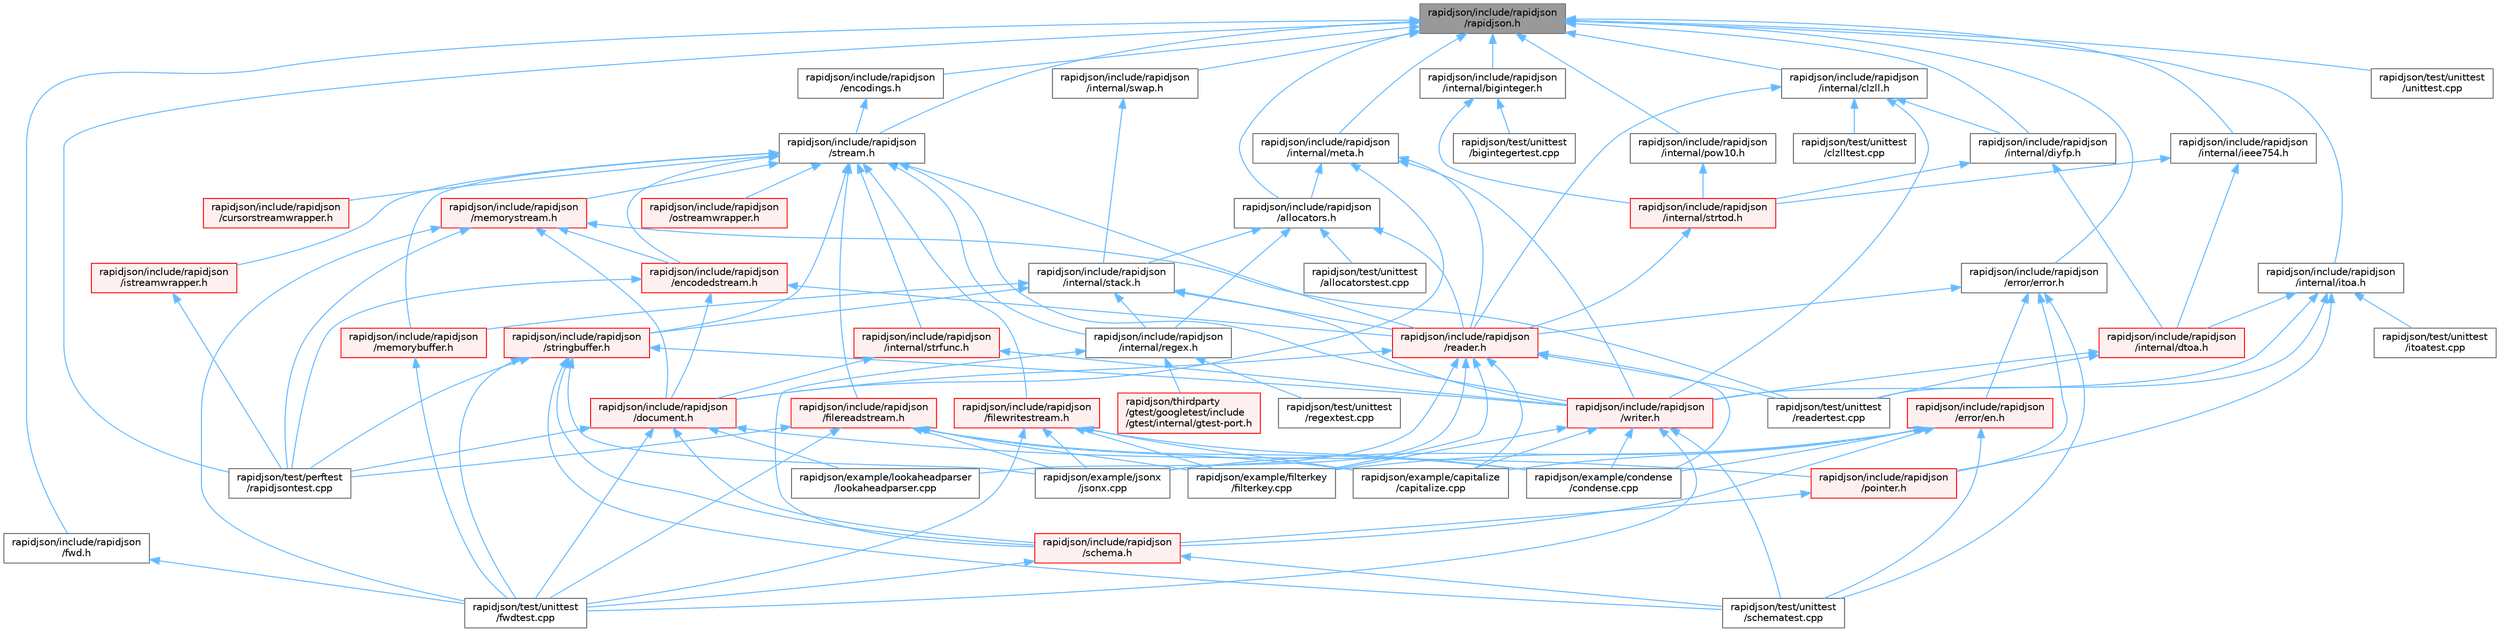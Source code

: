 digraph "rapidjson/include/rapidjson/rapidjson.h"
{
 // LATEX_PDF_SIZE
  bgcolor="transparent";
  edge [fontname=Helvetica,fontsize=10,labelfontname=Helvetica,labelfontsize=10];
  node [fontname=Helvetica,fontsize=10,shape=box,height=0.2,width=0.4];
  Node1 [id="Node000001",label="rapidjson/include/rapidjson\l/rapidjson.h",height=0.2,width=0.4,color="gray40", fillcolor="grey60", style="filled", fontcolor="black",tooltip="common definitions and configuration"];
  Node1 -> Node2 [id="edge1_Node000001_Node000002",dir="back",color="steelblue1",style="solid",tooltip=" "];
  Node2 [id="Node000002",label="rapidjson/include/rapidjson\l/allocators.h",height=0.2,width=0.4,color="grey40", fillcolor="white", style="filled",URL="$allocators_8h.html",tooltip=" "];
  Node2 -> Node3 [id="edge2_Node000002_Node000003",dir="back",color="steelblue1",style="solid",tooltip=" "];
  Node3 [id="Node000003",label="rapidjson/include/rapidjson\l/internal/regex.h",height=0.2,width=0.4,color="grey40", fillcolor="white", style="filled",URL="$regex_8h.html",tooltip=" "];
  Node3 -> Node4 [id="edge3_Node000003_Node000004",dir="back",color="steelblue1",style="solid",tooltip=" "];
  Node4 [id="Node000004",label="rapidjson/include/rapidjson\l/schema.h",height=0.2,width=0.4,color="red", fillcolor="#FFF0F0", style="filled",URL="$schema_8h.html",tooltip=" "];
  Node4 -> Node7 [id="edge4_Node000004_Node000007",dir="back",color="steelblue1",style="solid",tooltip=" "];
  Node7 [id="Node000007",label="rapidjson/test/unittest\l/fwdtest.cpp",height=0.2,width=0.4,color="grey40", fillcolor="white", style="filled",URL="$fwdtest_8cpp.html",tooltip=" "];
  Node4 -> Node8 [id="edge5_Node000004_Node000008",dir="back",color="steelblue1",style="solid",tooltip=" "];
  Node8 [id="Node000008",label="rapidjson/test/unittest\l/schematest.cpp",height=0.2,width=0.4,color="grey40", fillcolor="white", style="filled",URL="$unittest_2schematest_8cpp.html",tooltip=" "];
  Node3 -> Node9 [id="edge6_Node000003_Node000009",dir="back",color="steelblue1",style="solid",tooltip=" "];
  Node9 [id="Node000009",label="rapidjson/test/unittest\l/regextest.cpp",height=0.2,width=0.4,color="grey40", fillcolor="white", style="filled",URL="$regextest_8cpp.html",tooltip=" "];
  Node3 -> Node10 [id="edge7_Node000003_Node000010",dir="back",color="steelblue1",style="solid",tooltip=" "];
  Node10 [id="Node000010",label="rapidjson/thirdparty\l/gtest/googletest/include\l/gtest/internal/gtest-port.h",height=0.2,width=0.4,color="red", fillcolor="#FFF0F0", style="filled",URL="$gtest-port_8h.html",tooltip=" "];
  Node2 -> Node165 [id="edge8_Node000002_Node000165",dir="back",color="steelblue1",style="solid",tooltip=" "];
  Node165 [id="Node000165",label="rapidjson/include/rapidjson\l/internal/stack.h",height=0.2,width=0.4,color="grey40", fillcolor="white", style="filled",URL="$stack_8h.html",tooltip=" "];
  Node165 -> Node3 [id="edge9_Node000165_Node000003",dir="back",color="steelblue1",style="solid",tooltip=" "];
  Node165 -> Node166 [id="edge10_Node000165_Node000166",dir="back",color="steelblue1",style="solid",tooltip=" "];
  Node166 [id="Node000166",label="rapidjson/include/rapidjson\l/memorybuffer.h",height=0.2,width=0.4,color="red", fillcolor="#FFF0F0", style="filled",URL="$memorybuffer_8h.html",tooltip=" "];
  Node166 -> Node7 [id="edge11_Node000166_Node000007",dir="back",color="steelblue1",style="solid",tooltip=" "];
  Node165 -> Node167 [id="edge12_Node000165_Node000167",dir="back",color="steelblue1",style="solid",tooltip=" "];
  Node167 [id="Node000167",label="rapidjson/include/rapidjson\l/reader.h",height=0.2,width=0.4,color="red", fillcolor="#FFF0F0", style="filled",URL="$reader_8h.html",tooltip=" "];
  Node167 -> Node168 [id="edge13_Node000167_Node000168",dir="back",color="steelblue1",style="solid",tooltip=" "];
  Node168 [id="Node000168",label="rapidjson/example/capitalize\l/capitalize.cpp",height=0.2,width=0.4,color="grey40", fillcolor="white", style="filled",URL="$capitalize_8cpp.html",tooltip=" "];
  Node167 -> Node169 [id="edge14_Node000167_Node000169",dir="back",color="steelblue1",style="solid",tooltip=" "];
  Node169 [id="Node000169",label="rapidjson/example/condense\l/condense.cpp",height=0.2,width=0.4,color="grey40", fillcolor="white", style="filled",URL="$condense_8cpp.html",tooltip=" "];
  Node167 -> Node170 [id="edge15_Node000167_Node000170",dir="back",color="steelblue1",style="solid",tooltip=" "];
  Node170 [id="Node000170",label="rapidjson/example/filterkey\l/filterkey.cpp",height=0.2,width=0.4,color="grey40", fillcolor="white", style="filled",URL="$filterkey_8cpp.html",tooltip=" "];
  Node167 -> Node171 [id="edge16_Node000167_Node000171",dir="back",color="steelblue1",style="solid",tooltip=" "];
  Node171 [id="Node000171",label="rapidjson/example/jsonx\l/jsonx.cpp",height=0.2,width=0.4,color="grey40", fillcolor="white", style="filled",URL="$jsonx_8cpp.html",tooltip=" "];
  Node167 -> Node172 [id="edge17_Node000167_Node000172",dir="back",color="steelblue1",style="solid",tooltip=" "];
  Node172 [id="Node000172",label="rapidjson/example/lookaheadparser\l/lookaheadparser.cpp",height=0.2,width=0.4,color="grey40", fillcolor="white", style="filled",URL="$lookaheadparser_8cpp.html",tooltip=" "];
  Node167 -> Node178 [id="edge18_Node000167_Node000178",dir="back",color="steelblue1",style="solid",tooltip=" "];
  Node178 [id="Node000178",label="rapidjson/include/rapidjson\l/document.h",height=0.2,width=0.4,color="red", fillcolor="#FFF0F0", style="filled",URL="$document_8h.html",tooltip=" "];
  Node178 -> Node172 [id="edge19_Node000178_Node000172",dir="back",color="steelblue1",style="solid",tooltip=" "];
  Node178 -> Node185 [id="edge20_Node000178_Node000185",dir="back",color="steelblue1",style="solid",tooltip=" "];
  Node185 [id="Node000185",label="rapidjson/include/rapidjson\l/pointer.h",height=0.2,width=0.4,color="red", fillcolor="#FFF0F0", style="filled",URL="$pointer_8h.html",tooltip=" "];
  Node185 -> Node4 [id="edge21_Node000185_Node000004",dir="back",color="steelblue1",style="solid",tooltip=" "];
  Node178 -> Node4 [id="edge22_Node000178_Node000004",dir="back",color="steelblue1",style="solid",tooltip=" "];
  Node178 -> Node186 [id="edge23_Node000178_Node000186",dir="back",color="steelblue1",style="solid",tooltip=" "];
  Node186 [id="Node000186",label="rapidjson/test/perftest\l/rapidjsontest.cpp",height=0.2,width=0.4,color="grey40", fillcolor="white", style="filled",URL="$rapidjsontest_8cpp.html",tooltip=" "];
  Node178 -> Node7 [id="edge24_Node000178_Node000007",dir="back",color="steelblue1",style="solid",tooltip=" "];
  Node167 -> Node73 [id="edge25_Node000167_Node000073",dir="back",color="steelblue1",style="solid",tooltip=" "];
  Node73 [id="Node000073",label="rapidjson/test/unittest\l/readertest.cpp",height=0.2,width=0.4,color="grey40", fillcolor="white", style="filled",URL="$readertest_8cpp.html",tooltip=" "];
  Node165 -> Node188 [id="edge26_Node000165_Node000188",dir="back",color="steelblue1",style="solid",tooltip=" "];
  Node188 [id="Node000188",label="rapidjson/include/rapidjson\l/stringbuffer.h",height=0.2,width=0.4,color="red", fillcolor="#FFF0F0", style="filled",URL="$stringbuffer_8h.html",tooltip=" "];
  Node188 -> Node171 [id="edge27_Node000188_Node000171",dir="back",color="steelblue1",style="solid",tooltip=" "];
  Node188 -> Node4 [id="edge28_Node000188_Node000004",dir="back",color="steelblue1",style="solid",tooltip=" "];
  Node188 -> Node190 [id="edge29_Node000188_Node000190",dir="back",color="steelblue1",style="solid",tooltip=" "];
  Node190 [id="Node000190",label="rapidjson/include/rapidjson\l/writer.h",height=0.2,width=0.4,color="red", fillcolor="#FFF0F0", style="filled",URL="$writer_8h.html",tooltip=" "];
  Node190 -> Node168 [id="edge30_Node000190_Node000168",dir="back",color="steelblue1",style="solid",tooltip=" "];
  Node190 -> Node169 [id="edge31_Node000190_Node000169",dir="back",color="steelblue1",style="solid",tooltip=" "];
  Node190 -> Node170 [id="edge32_Node000190_Node000170",dir="back",color="steelblue1",style="solid",tooltip=" "];
  Node190 -> Node7 [id="edge33_Node000190_Node000007",dir="back",color="steelblue1",style="solid",tooltip=" "];
  Node190 -> Node8 [id="edge34_Node000190_Node000008",dir="back",color="steelblue1",style="solid",tooltip=" "];
  Node188 -> Node186 [id="edge35_Node000188_Node000186",dir="back",color="steelblue1",style="solid",tooltip=" "];
  Node188 -> Node7 [id="edge36_Node000188_Node000007",dir="back",color="steelblue1",style="solid",tooltip=" "];
  Node188 -> Node8 [id="edge37_Node000188_Node000008",dir="back",color="steelblue1",style="solid",tooltip=" "];
  Node165 -> Node190 [id="edge38_Node000165_Node000190",dir="back",color="steelblue1",style="solid",tooltip=" "];
  Node2 -> Node167 [id="edge39_Node000002_Node000167",dir="back",color="steelblue1",style="solid",tooltip=" "];
  Node2 -> Node56 [id="edge40_Node000002_Node000056",dir="back",color="steelblue1",style="solid",tooltip=" "];
  Node56 [id="Node000056",label="rapidjson/test/unittest\l/allocatorstest.cpp",height=0.2,width=0.4,color="grey40", fillcolor="white", style="filled",URL="$allocatorstest_8cpp.html",tooltip=" "];
  Node1 -> Node193 [id="edge41_Node000001_Node000193",dir="back",color="steelblue1",style="solid",tooltip=" "];
  Node193 [id="Node000193",label="rapidjson/include/rapidjson\l/encodings.h",height=0.2,width=0.4,color="grey40", fillcolor="white", style="filled",URL="$encodings_8h.html",tooltip=" "];
  Node193 -> Node194 [id="edge42_Node000193_Node000194",dir="back",color="steelblue1",style="solid",tooltip=" "];
  Node194 [id="Node000194",label="rapidjson/include/rapidjson\l/stream.h",height=0.2,width=0.4,color="grey40", fillcolor="white", style="filled",URL="$stream_8h.html",tooltip=" "];
  Node194 -> Node195 [id="edge43_Node000194_Node000195",dir="back",color="steelblue1",style="solid",tooltip=" "];
  Node195 [id="Node000195",label="rapidjson/include/rapidjson\l/cursorstreamwrapper.h",height=0.2,width=0.4,color="red", fillcolor="#FFF0F0", style="filled",URL="$cursorstreamwrapper_8h.html",tooltip=" "];
  Node194 -> Node196 [id="edge44_Node000194_Node000196",dir="back",color="steelblue1",style="solid",tooltip=" "];
  Node196 [id="Node000196",label="rapidjson/include/rapidjson\l/encodedstream.h",height=0.2,width=0.4,color="red", fillcolor="#FFF0F0", style="filled",URL="$encodedstream_8h.html",tooltip=" "];
  Node196 -> Node178 [id="edge45_Node000196_Node000178",dir="back",color="steelblue1",style="solid",tooltip=" "];
  Node196 -> Node167 [id="edge46_Node000196_Node000167",dir="back",color="steelblue1",style="solid",tooltip=" "];
  Node196 -> Node186 [id="edge47_Node000196_Node000186",dir="back",color="steelblue1",style="solid",tooltip=" "];
  Node194 -> Node197 [id="edge48_Node000194_Node000197",dir="back",color="steelblue1",style="solid",tooltip=" "];
  Node197 [id="Node000197",label="rapidjson/include/rapidjson\l/filereadstream.h",height=0.2,width=0.4,color="red", fillcolor="#FFF0F0", style="filled",URL="$filereadstream_8h.html",tooltip=" "];
  Node197 -> Node168 [id="edge49_Node000197_Node000168",dir="back",color="steelblue1",style="solid",tooltip=" "];
  Node197 -> Node169 [id="edge50_Node000197_Node000169",dir="back",color="steelblue1",style="solid",tooltip=" "];
  Node197 -> Node170 [id="edge51_Node000197_Node000170",dir="back",color="steelblue1",style="solid",tooltip=" "];
  Node197 -> Node171 [id="edge52_Node000197_Node000171",dir="back",color="steelblue1",style="solid",tooltip=" "];
  Node197 -> Node186 [id="edge53_Node000197_Node000186",dir="back",color="steelblue1",style="solid",tooltip=" "];
  Node197 -> Node7 [id="edge54_Node000197_Node000007",dir="back",color="steelblue1",style="solid",tooltip=" "];
  Node194 -> Node198 [id="edge55_Node000194_Node000198",dir="back",color="steelblue1",style="solid",tooltip=" "];
  Node198 [id="Node000198",label="rapidjson/include/rapidjson\l/filewritestream.h",height=0.2,width=0.4,color="red", fillcolor="#FFF0F0", style="filled",URL="$filewritestream_8h.html",tooltip=" "];
  Node198 -> Node168 [id="edge56_Node000198_Node000168",dir="back",color="steelblue1",style="solid",tooltip=" "];
  Node198 -> Node169 [id="edge57_Node000198_Node000169",dir="back",color="steelblue1",style="solid",tooltip=" "];
  Node198 -> Node170 [id="edge58_Node000198_Node000170",dir="back",color="steelblue1",style="solid",tooltip=" "];
  Node198 -> Node171 [id="edge59_Node000198_Node000171",dir="back",color="steelblue1",style="solid",tooltip=" "];
  Node198 -> Node7 [id="edge60_Node000198_Node000007",dir="back",color="steelblue1",style="solid",tooltip=" "];
  Node194 -> Node3 [id="edge61_Node000194_Node000003",dir="back",color="steelblue1",style="solid",tooltip=" "];
  Node194 -> Node199 [id="edge62_Node000194_Node000199",dir="back",color="steelblue1",style="solid",tooltip=" "];
  Node199 [id="Node000199",label="rapidjson/include/rapidjson\l/internal/strfunc.h",height=0.2,width=0.4,color="red", fillcolor="#FFF0F0", style="filled",URL="$strfunc_8h.html",tooltip=" "];
  Node199 -> Node178 [id="edge63_Node000199_Node000178",dir="back",color="steelblue1",style="solid",tooltip=" "];
  Node199 -> Node190 [id="edge64_Node000199_Node000190",dir="back",color="steelblue1",style="solid",tooltip=" "];
  Node194 -> Node201 [id="edge65_Node000194_Node000201",dir="back",color="steelblue1",style="solid",tooltip=" "];
  Node201 [id="Node000201",label="rapidjson/include/rapidjson\l/istreamwrapper.h",height=0.2,width=0.4,color="red", fillcolor="#FFF0F0", style="filled",URL="$istreamwrapper_8h.html",tooltip=" "];
  Node201 -> Node186 [id="edge66_Node000201_Node000186",dir="back",color="steelblue1",style="solid",tooltip=" "];
  Node194 -> Node166 [id="edge67_Node000194_Node000166",dir="back",color="steelblue1",style="solid",tooltip=" "];
  Node194 -> Node202 [id="edge68_Node000194_Node000202",dir="back",color="steelblue1",style="solid",tooltip=" "];
  Node202 [id="Node000202",label="rapidjson/include/rapidjson\l/memorystream.h",height=0.2,width=0.4,color="red", fillcolor="#FFF0F0", style="filled",URL="$memorystream_8h.html",tooltip=" "];
  Node202 -> Node178 [id="edge69_Node000202_Node000178",dir="back",color="steelblue1",style="solid",tooltip=" "];
  Node202 -> Node196 [id="edge70_Node000202_Node000196",dir="back",color="steelblue1",style="solid",tooltip=" "];
  Node202 -> Node186 [id="edge71_Node000202_Node000186",dir="back",color="steelblue1",style="solid",tooltip=" "];
  Node202 -> Node7 [id="edge72_Node000202_Node000007",dir="back",color="steelblue1",style="solid",tooltip=" "];
  Node202 -> Node73 [id="edge73_Node000202_Node000073",dir="back",color="steelblue1",style="solid",tooltip=" "];
  Node194 -> Node203 [id="edge74_Node000194_Node000203",dir="back",color="steelblue1",style="solid",tooltip=" "];
  Node203 [id="Node000203",label="rapidjson/include/rapidjson\l/ostreamwrapper.h",height=0.2,width=0.4,color="red", fillcolor="#FFF0F0", style="filled",URL="$ostreamwrapper_8h.html",tooltip=" "];
  Node194 -> Node167 [id="edge75_Node000194_Node000167",dir="back",color="steelblue1",style="solid",tooltip=" "];
  Node194 -> Node188 [id="edge76_Node000194_Node000188",dir="back",color="steelblue1",style="solid",tooltip=" "];
  Node194 -> Node190 [id="edge77_Node000194_Node000190",dir="back",color="steelblue1",style="solid",tooltip=" "];
  Node1 -> Node204 [id="edge78_Node000001_Node000204",dir="back",color="steelblue1",style="solid",tooltip=" "];
  Node204 [id="Node000204",label="rapidjson/include/rapidjson\l/error/error.h",height=0.2,width=0.4,color="grey40", fillcolor="white", style="filled",URL="$error_8h.html",tooltip=" "];
  Node204 -> Node205 [id="edge79_Node000204_Node000205",dir="back",color="steelblue1",style="solid",tooltip=" "];
  Node205 [id="Node000205",label="rapidjson/include/rapidjson\l/error/en.h",height=0.2,width=0.4,color="red", fillcolor="#FFF0F0", style="filled",URL="$en_8h.html",tooltip=" "];
  Node205 -> Node168 [id="edge80_Node000205_Node000168",dir="back",color="steelblue1",style="solid",tooltip=" "];
  Node205 -> Node169 [id="edge81_Node000205_Node000169",dir="back",color="steelblue1",style="solid",tooltip=" "];
  Node205 -> Node170 [id="edge82_Node000205_Node000170",dir="back",color="steelblue1",style="solid",tooltip=" "];
  Node205 -> Node171 [id="edge83_Node000205_Node000171",dir="back",color="steelblue1",style="solid",tooltip=" "];
  Node205 -> Node4 [id="edge84_Node000205_Node000004",dir="back",color="steelblue1",style="solid",tooltip=" "];
  Node205 -> Node8 [id="edge85_Node000205_Node000008",dir="back",color="steelblue1",style="solid",tooltip=" "];
  Node204 -> Node185 [id="edge86_Node000204_Node000185",dir="back",color="steelblue1",style="solid",tooltip=" "];
  Node204 -> Node167 [id="edge87_Node000204_Node000167",dir="back",color="steelblue1",style="solid",tooltip=" "];
  Node204 -> Node8 [id="edge88_Node000204_Node000008",dir="back",color="steelblue1",style="solid",tooltip=" "];
  Node1 -> Node206 [id="edge89_Node000001_Node000206",dir="back",color="steelblue1",style="solid",tooltip=" "];
  Node206 [id="Node000206",label="rapidjson/include/rapidjson\l/fwd.h",height=0.2,width=0.4,color="grey40", fillcolor="white", style="filled",URL="$fwd_8h.html",tooltip=" "];
  Node206 -> Node7 [id="edge90_Node000206_Node000007",dir="back",color="steelblue1",style="solid",tooltip=" "];
  Node1 -> Node207 [id="edge91_Node000001_Node000207",dir="back",color="steelblue1",style="solid",tooltip=" "];
  Node207 [id="Node000207",label="rapidjson/include/rapidjson\l/internal/biginteger.h",height=0.2,width=0.4,color="grey40", fillcolor="white", style="filled",URL="$biginteger_8h.html",tooltip=" "];
  Node207 -> Node208 [id="edge92_Node000207_Node000208",dir="back",color="steelblue1",style="solid",tooltip=" "];
  Node208 [id="Node000208",label="rapidjson/include/rapidjson\l/internal/strtod.h",height=0.2,width=0.4,color="red", fillcolor="#FFF0F0", style="filled",URL="$strtod_8h.html",tooltip=" "];
  Node208 -> Node167 [id="edge93_Node000208_Node000167",dir="back",color="steelblue1",style="solid",tooltip=" "];
  Node207 -> Node57 [id="edge94_Node000207_Node000057",dir="back",color="steelblue1",style="solid",tooltip=" "];
  Node57 [id="Node000057",label="rapidjson/test/unittest\l/bigintegertest.cpp",height=0.2,width=0.4,color="grey40", fillcolor="white", style="filled",URL="$bigintegertest_8cpp.html",tooltip=" "];
  Node1 -> Node209 [id="edge95_Node000001_Node000209",dir="back",color="steelblue1",style="solid",tooltip=" "];
  Node209 [id="Node000209",label="rapidjson/include/rapidjson\l/internal/clzll.h",height=0.2,width=0.4,color="grey40", fillcolor="white", style="filled",URL="$clzll_8h.html",tooltip=" "];
  Node209 -> Node210 [id="edge96_Node000209_Node000210",dir="back",color="steelblue1",style="solid",tooltip=" "];
  Node210 [id="Node000210",label="rapidjson/include/rapidjson\l/internal/diyfp.h",height=0.2,width=0.4,color="grey40", fillcolor="white", style="filled",URL="$diyfp_8h.html",tooltip=" "];
  Node210 -> Node211 [id="edge97_Node000210_Node000211",dir="back",color="steelblue1",style="solid",tooltip=" "];
  Node211 [id="Node000211",label="rapidjson/include/rapidjson\l/internal/dtoa.h",height=0.2,width=0.4,color="red", fillcolor="#FFF0F0", style="filled",URL="$dtoa_8h.html",tooltip=" "];
  Node211 -> Node190 [id="edge98_Node000211_Node000190",dir="back",color="steelblue1",style="solid",tooltip=" "];
  Node211 -> Node73 [id="edge99_Node000211_Node000073",dir="back",color="steelblue1",style="solid",tooltip=" "];
  Node210 -> Node208 [id="edge100_Node000210_Node000208",dir="back",color="steelblue1",style="solid",tooltip=" "];
  Node209 -> Node167 [id="edge101_Node000209_Node000167",dir="back",color="steelblue1",style="solid",tooltip=" "];
  Node209 -> Node190 [id="edge102_Node000209_Node000190",dir="back",color="steelblue1",style="solid",tooltip=" "];
  Node209 -> Node58 [id="edge103_Node000209_Node000058",dir="back",color="steelblue1",style="solid",tooltip=" "];
  Node58 [id="Node000058",label="rapidjson/test/unittest\l/clzlltest.cpp",height=0.2,width=0.4,color="grey40", fillcolor="white", style="filled",URL="$clzlltest_8cpp.html",tooltip=" "];
  Node1 -> Node210 [id="edge104_Node000001_Node000210",dir="back",color="steelblue1",style="solid",tooltip=" "];
  Node1 -> Node212 [id="edge105_Node000001_Node000212",dir="back",color="steelblue1",style="solid",tooltip=" "];
  Node212 [id="Node000212",label="rapidjson/include/rapidjson\l/internal/ieee754.h",height=0.2,width=0.4,color="grey40", fillcolor="white", style="filled",URL="$ieee754_8h.html",tooltip=" "];
  Node212 -> Node211 [id="edge106_Node000212_Node000211",dir="back",color="steelblue1",style="solid",tooltip=" "];
  Node212 -> Node208 [id="edge107_Node000212_Node000208",dir="back",color="steelblue1",style="solid",tooltip=" "];
  Node1 -> Node213 [id="edge108_Node000001_Node000213",dir="back",color="steelblue1",style="solid",tooltip=" "];
  Node213 [id="Node000213",label="rapidjson/include/rapidjson\l/internal/itoa.h",height=0.2,width=0.4,color="grey40", fillcolor="white", style="filled",URL="$itoa_8h.html",tooltip=" "];
  Node213 -> Node211 [id="edge109_Node000213_Node000211",dir="back",color="steelblue1",style="solid",tooltip=" "];
  Node213 -> Node185 [id="edge110_Node000213_Node000185",dir="back",color="steelblue1",style="solid",tooltip=" "];
  Node213 -> Node190 [id="edge111_Node000213_Node000190",dir="back",color="steelblue1",style="solid",tooltip=" "];
  Node213 -> Node66 [id="edge112_Node000213_Node000066",dir="back",color="steelblue1",style="solid",tooltip=" "];
  Node66 [id="Node000066",label="rapidjson/test/unittest\l/itoatest.cpp",height=0.2,width=0.4,color="grey40", fillcolor="white", style="filled",URL="$itoatest_8cpp.html",tooltip=" "];
  Node213 -> Node73 [id="edge113_Node000213_Node000073",dir="back",color="steelblue1",style="solid",tooltip=" "];
  Node1 -> Node214 [id="edge114_Node000001_Node000214",dir="back",color="steelblue1",style="solid",tooltip=" "];
  Node214 [id="Node000214",label="rapidjson/include/rapidjson\l/internal/meta.h",height=0.2,width=0.4,color="grey40", fillcolor="white", style="filled",URL="$meta_8h.html",tooltip=" "];
  Node214 -> Node2 [id="edge115_Node000214_Node000002",dir="back",color="steelblue1",style="solid",tooltip=" "];
  Node214 -> Node178 [id="edge116_Node000214_Node000178",dir="back",color="steelblue1",style="solid",tooltip=" "];
  Node214 -> Node167 [id="edge117_Node000214_Node000167",dir="back",color="steelblue1",style="solid",tooltip=" "];
  Node214 -> Node190 [id="edge118_Node000214_Node000190",dir="back",color="steelblue1",style="solid",tooltip=" "];
  Node1 -> Node215 [id="edge119_Node000001_Node000215",dir="back",color="steelblue1",style="solid",tooltip=" "];
  Node215 [id="Node000215",label="rapidjson/include/rapidjson\l/internal/pow10.h",height=0.2,width=0.4,color="grey40", fillcolor="white", style="filled",URL="$pow10_8h.html",tooltip=" "];
  Node215 -> Node208 [id="edge120_Node000215_Node000208",dir="back",color="steelblue1",style="solid",tooltip=" "];
  Node1 -> Node216 [id="edge121_Node000001_Node000216",dir="back",color="steelblue1",style="solid",tooltip=" "];
  Node216 [id="Node000216",label="rapidjson/include/rapidjson\l/internal/swap.h",height=0.2,width=0.4,color="grey40", fillcolor="white", style="filled",URL="$swap_8h.html",tooltip=" "];
  Node216 -> Node165 [id="edge122_Node000216_Node000165",dir="back",color="steelblue1",style="solid",tooltip=" "];
  Node1 -> Node194 [id="edge123_Node000001_Node000194",dir="back",color="steelblue1",style="solid",tooltip=" "];
  Node1 -> Node186 [id="edge124_Node000001_Node000186",dir="back",color="steelblue1",style="solid",tooltip=" "];
  Node1 -> Node78 [id="edge125_Node000001_Node000078",dir="back",color="steelblue1",style="solid",tooltip=" "];
  Node78 [id="Node000078",label="rapidjson/test/unittest\l/unittest.cpp",height=0.2,width=0.4,color="grey40", fillcolor="white", style="filled",URL="$unittest_8cpp.html",tooltip=" "];
}
